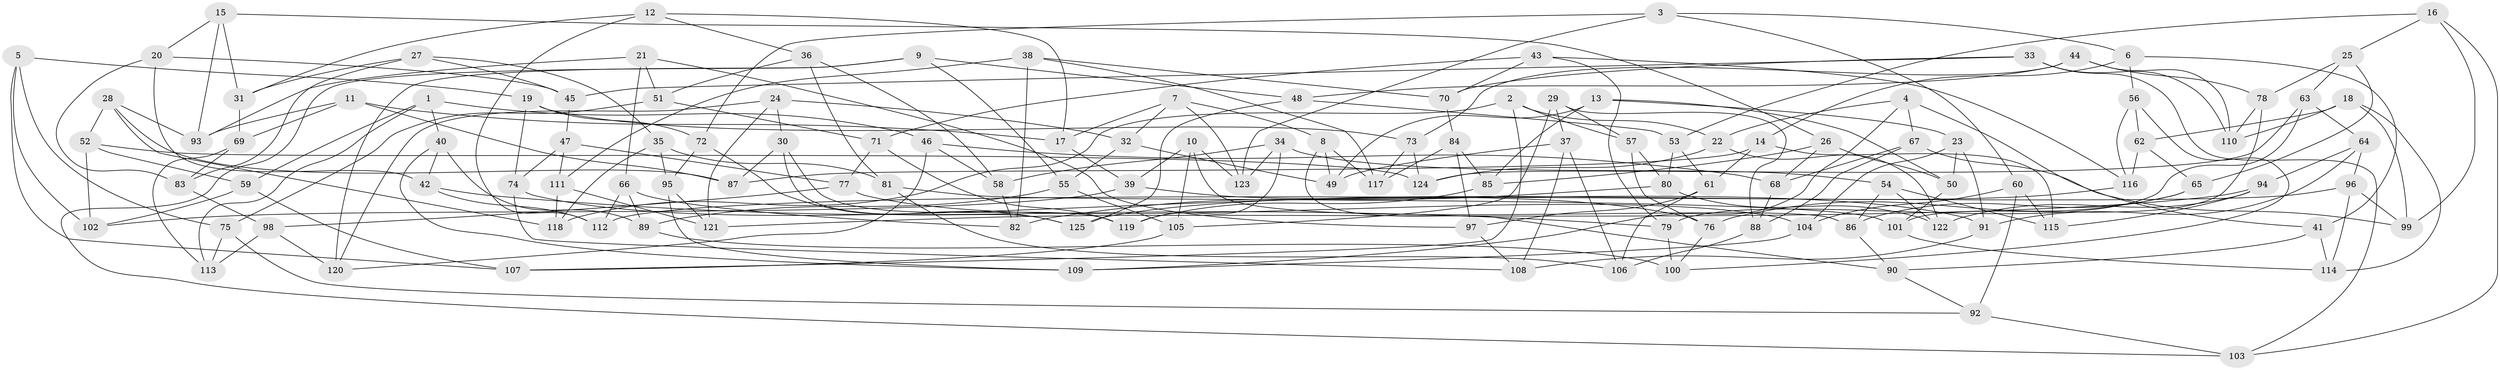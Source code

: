 // coarse degree distribution, {4: 0.5873015873015873, 9: 0.047619047619047616, 10: 0.07936507936507936, 6: 0.031746031746031744, 8: 0.06349206349206349, 5: 0.015873015873015872, 3: 0.1111111111111111, 7: 0.015873015873015872, 11: 0.031746031746031744, 12: 0.015873015873015872}
// Generated by graph-tools (version 1.1) at 2025/53/03/04/25 22:53:46]
// undirected, 125 vertices, 250 edges
graph export_dot {
  node [color=gray90,style=filled];
  1;
  2;
  3;
  4;
  5;
  6;
  7;
  8;
  9;
  10;
  11;
  12;
  13;
  14;
  15;
  16;
  17;
  18;
  19;
  20;
  21;
  22;
  23;
  24;
  25;
  26;
  27;
  28;
  29;
  30;
  31;
  32;
  33;
  34;
  35;
  36;
  37;
  38;
  39;
  40;
  41;
  42;
  43;
  44;
  45;
  46;
  47;
  48;
  49;
  50;
  51;
  52;
  53;
  54;
  55;
  56;
  57;
  58;
  59;
  60;
  61;
  62;
  63;
  64;
  65;
  66;
  67;
  68;
  69;
  70;
  71;
  72;
  73;
  74;
  75;
  76;
  77;
  78;
  79;
  80;
  81;
  82;
  83;
  84;
  85;
  86;
  87;
  88;
  89;
  90;
  91;
  92;
  93;
  94;
  95;
  96;
  97;
  98;
  99;
  100;
  101;
  102;
  103;
  104;
  105;
  106;
  107;
  108;
  109;
  110;
  111;
  112;
  113;
  114;
  115;
  116;
  117;
  118;
  119;
  120;
  121;
  122;
  123;
  124;
  125;
  1 -- 59;
  1 -- 113;
  1 -- 46;
  1 -- 40;
  2 -- 107;
  2 -- 118;
  2 -- 57;
  2 -- 22;
  3 -- 6;
  3 -- 123;
  3 -- 60;
  3 -- 72;
  4 -- 41;
  4 -- 109;
  4 -- 67;
  4 -- 22;
  5 -- 19;
  5 -- 107;
  5 -- 102;
  5 -- 75;
  6 -- 14;
  6 -- 56;
  6 -- 41;
  7 -- 17;
  7 -- 123;
  7 -- 32;
  7 -- 8;
  8 -- 90;
  8 -- 49;
  8 -- 117;
  9 -- 55;
  9 -- 103;
  9 -- 120;
  9 -- 48;
  10 -- 39;
  10 -- 123;
  10 -- 86;
  10 -- 105;
  11 -- 17;
  11 -- 69;
  11 -- 93;
  11 -- 87;
  12 -- 17;
  12 -- 36;
  12 -- 31;
  12 -- 112;
  13 -- 85;
  13 -- 49;
  13 -- 23;
  13 -- 50;
  14 -- 61;
  14 -- 87;
  14 -- 115;
  15 -- 31;
  15 -- 93;
  15 -- 20;
  15 -- 26;
  16 -- 103;
  16 -- 25;
  16 -- 53;
  16 -- 99;
  17 -- 39;
  18 -- 110;
  18 -- 62;
  18 -- 114;
  18 -- 99;
  19 -- 74;
  19 -- 73;
  19 -- 72;
  20 -- 45;
  20 -- 83;
  20 -- 42;
  21 -- 66;
  21 -- 51;
  21 -- 93;
  21 -- 97;
  22 -- 124;
  22 -- 122;
  23 -- 104;
  23 -- 91;
  23 -- 50;
  24 -- 30;
  24 -- 120;
  24 -- 121;
  24 -- 32;
  25 -- 78;
  25 -- 63;
  25 -- 65;
  26 -- 50;
  26 -- 85;
  26 -- 68;
  27 -- 31;
  27 -- 35;
  27 -- 45;
  27 -- 83;
  28 -- 93;
  28 -- 52;
  28 -- 87;
  28 -- 118;
  29 -- 57;
  29 -- 37;
  29 -- 88;
  29 -- 105;
  30 -- 125;
  30 -- 87;
  30 -- 119;
  31 -- 69;
  32 -- 49;
  32 -- 55;
  33 -- 70;
  33 -- 110;
  33 -- 103;
  33 -- 45;
  34 -- 119;
  34 -- 54;
  34 -- 58;
  34 -- 123;
  35 -- 118;
  35 -- 81;
  35 -- 95;
  36 -- 81;
  36 -- 51;
  36 -- 58;
  37 -- 106;
  37 -- 108;
  37 -- 49;
  38 -- 82;
  38 -- 117;
  38 -- 70;
  38 -- 111;
  39 -- 91;
  39 -- 102;
  40 -- 42;
  40 -- 109;
  40 -- 89;
  41 -- 90;
  41 -- 114;
  42 -- 79;
  42 -- 112;
  43 -- 71;
  43 -- 79;
  43 -- 116;
  43 -- 70;
  44 -- 78;
  44 -- 48;
  44 -- 73;
  44 -- 110;
  45 -- 47;
  46 -- 58;
  46 -- 120;
  46 -- 68;
  47 -- 74;
  47 -- 77;
  47 -- 111;
  48 -- 125;
  48 -- 53;
  50 -- 101;
  51 -- 71;
  51 -- 75;
  52 -- 102;
  52 -- 59;
  52 -- 124;
  53 -- 61;
  53 -- 80;
  54 -- 115;
  54 -- 86;
  54 -- 122;
  55 -- 105;
  55 -- 89;
  56 -- 100;
  56 -- 116;
  56 -- 62;
  57 -- 80;
  57 -- 76;
  58 -- 82;
  59 -- 107;
  59 -- 102;
  60 -- 92;
  60 -- 104;
  60 -- 115;
  61 -- 106;
  61 -- 97;
  62 -- 116;
  62 -- 65;
  63 -- 79;
  63 -- 124;
  63 -- 64;
  64 -- 94;
  64 -- 91;
  64 -- 96;
  65 -- 76;
  65 -- 86;
  66 -- 82;
  66 -- 89;
  66 -- 112;
  67 -- 68;
  67 -- 88;
  67 -- 99;
  68 -- 88;
  69 -- 83;
  69 -- 113;
  70 -- 84;
  71 -- 77;
  71 -- 119;
  72 -- 125;
  72 -- 95;
  73 -- 124;
  73 -- 117;
  74 -- 76;
  74 -- 108;
  75 -- 113;
  75 -- 92;
  76 -- 100;
  77 -- 98;
  77 -- 104;
  78 -- 110;
  78 -- 101;
  79 -- 100;
  80 -- 82;
  80 -- 122;
  81 -- 106;
  81 -- 101;
  83 -- 98;
  84 -- 97;
  84 -- 85;
  84 -- 117;
  85 -- 119;
  86 -- 90;
  88 -- 106;
  89 -- 100;
  90 -- 92;
  91 -- 108;
  92 -- 103;
  94 -- 122;
  94 -- 115;
  94 -- 121;
  95 -- 109;
  95 -- 121;
  96 -- 114;
  96 -- 112;
  96 -- 99;
  97 -- 108;
  98 -- 120;
  98 -- 113;
  101 -- 114;
  104 -- 109;
  105 -- 107;
  111 -- 121;
  111 -- 118;
  116 -- 125;
}

